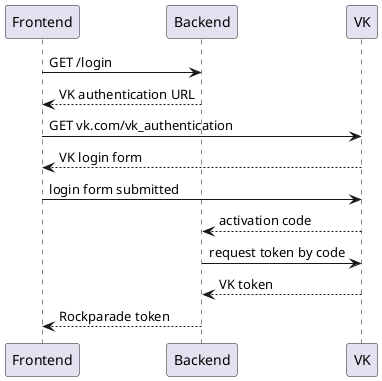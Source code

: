 @startuml
Frontend -> Backend: GET /login
Backend --> Frontend: VK authentication URL
Frontend -> VK: GET vk.com/vk_authentication
VK --> Frontend: VK login form
Frontend -> VK: login form submitted
VK --> Backend: activation code
Backend -> VK: request token by code
VK --> Backend: VK token
Backend --> Frontend: Rockparade token
@enduml
